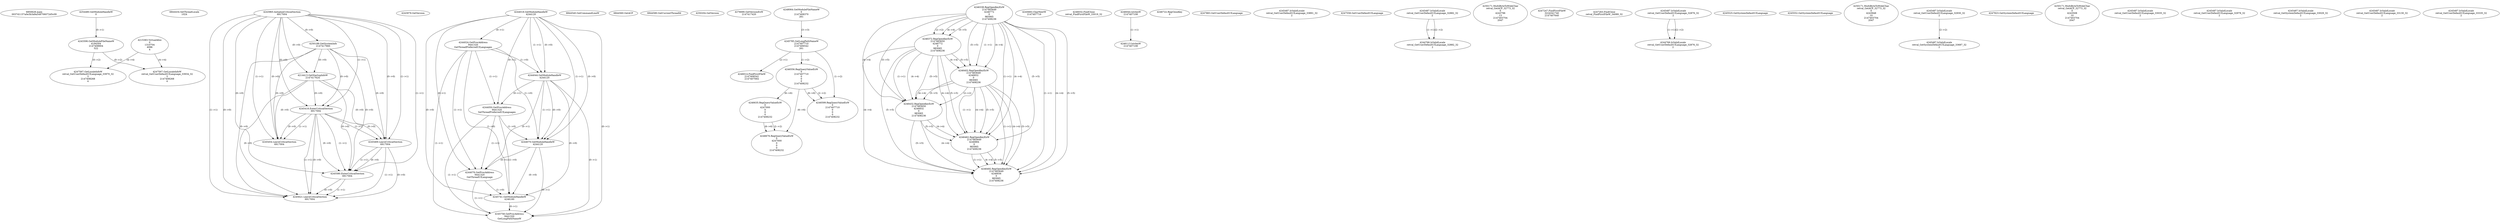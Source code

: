 // Global SCDG with merge call
digraph {
	0 [label="6850628.main
0037d1157a0e3b3a9a548706072d5c09"]
	1 [label="4254480.GetModuleHandleW
0"]
	2 [label="6844434.SetThreadLocale
1024"]
	3 [label="4243965.InitializeCriticalSection
6917004"]
	4 [label="4243979.GetVersion
"]
	5 [label="4244018.GetModuleHandleW
4244120"]
	6 [label="4244024.GetProcAddress
9441320
GetThreadPreferredUILanguages"]
	5 -> 6 [label="(0-->1)"]
	7 [label="4244044.GetModuleHandleW
4244120"]
	5 -> 7 [label="(1-->1)"]
	5 -> 7 [label="(0-->0)"]
	6 -> 7 [label="(1-->0)"]
	8 [label="4244050.GetProcAddress
9441320
SetThreadPreferredUILanguages"]
	5 -> 8 [label="(0-->1)"]
	6 -> 8 [label="(1-->1)"]
	7 -> 8 [label="(0-->1)"]
	9 [label="4244070.GetModuleHandleW
4244120"]
	5 -> 9 [label="(1-->1)"]
	7 -> 9 [label="(1-->1)"]
	5 -> 9 [label="(0-->0)"]
	6 -> 9 [label="(1-->0)"]
	7 -> 9 [label="(0-->0)"]
	8 -> 9 [label="(1-->0)"]
	10 [label="4244076.GetProcAddress
9441320
GetThreadUILanguage"]
	5 -> 10 [label="(0-->1)"]
	6 -> 10 [label="(1-->1)"]
	7 -> 10 [label="(0-->1)"]
	8 -> 10 [label="(1-->1)"]
	9 -> 10 [label="(0-->1)"]
	11 [label="4250188.GetSystemInfo
2147417660"]
	3 -> 11 [label="(0-->0)"]
	12 [label="6844540.GetCommandLineW
"]
	13 [label="4214413.GetStartupInfoW
2147417624"]
	3 -> 13 [label="(0-->0)"]
	11 -> 13 [label="(0-->0)"]
	14 [label="6844560.GetACP
"]
	15 [label="6844580.GetCurrentThreadId
"]
	16 [label="4250204.GetVersion
"]
	17 [label="4276690.GetVersionExW
2147417420"]
	18 [label="4243306.GetModuleFileNameW
4194304
2147408904
522"]
	1 -> 18 [label="(0-->1)"]
	19 [label="4248064.GetModuleFileNameW
0
2147408370
261"]
	20 [label="4215383.VirtualAlloc
0
1310704
4096
4"]
	21 [label="4246338.RegOpenKeyExW
2147483649
4246772
0
983065
2147408236"]
	22 [label="4246372.RegOpenKeyExW
2147483650
4246772
0
983065
2147408236"]
	21 -> 22 [label="(2-->2)"]
	21 -> 22 [label="(4-->4)"]
	21 -> 22 [label="(5-->5)"]
	23 [label="4246402.RegOpenKeyExW
2147483649
4246832
0
983065
2147408236"]
	21 -> 23 [label="(1-->1)"]
	21 -> 23 [label="(4-->4)"]
	22 -> 23 [label="(4-->4)"]
	21 -> 23 [label="(5-->5)"]
	22 -> 23 [label="(5-->5)"]
	24 [label="4246432.RegOpenKeyExW
2147483650
4246832
0
983065
2147408236"]
	22 -> 24 [label="(1-->1)"]
	23 -> 24 [label="(2-->2)"]
	21 -> 24 [label="(4-->4)"]
	22 -> 24 [label="(4-->4)"]
	23 -> 24 [label="(4-->4)"]
	21 -> 24 [label="(5-->5)"]
	22 -> 24 [label="(5-->5)"]
	23 -> 24 [label="(5-->5)"]
	25 [label="4246462.RegOpenKeyExW
2147483649
4246884
0
983065
2147408236"]
	21 -> 25 [label="(1-->1)"]
	23 -> 25 [label="(1-->1)"]
	21 -> 25 [label="(4-->4)"]
	22 -> 25 [label="(4-->4)"]
	23 -> 25 [label="(4-->4)"]
	24 -> 25 [label="(4-->4)"]
	21 -> 25 [label="(5-->5)"]
	22 -> 25 [label="(5-->5)"]
	23 -> 25 [label="(5-->5)"]
	24 -> 25 [label="(5-->5)"]
	26 [label="4245741.GetModuleHandleW
4246160"]
	5 -> 26 [label="(0-->0)"]
	6 -> 26 [label="(1-->0)"]
	7 -> 26 [label="(0-->0)"]
	8 -> 26 [label="(1-->0)"]
	9 -> 26 [label="(0-->0)"]
	10 -> 26 [label="(1-->0)"]
	27 [label="4245758.GetProcAddress
9441320
GetLongPathNameW"]
	5 -> 27 [label="(0-->1)"]
	6 -> 27 [label="(1-->1)"]
	7 -> 27 [label="(0-->1)"]
	8 -> 27 [label="(1-->1)"]
	9 -> 27 [label="(0-->1)"]
	10 -> 27 [label="(1-->1)"]
	26 -> 27 [label="(0-->1)"]
	28 [label="4245785.GetLongPathNameW
2147407710
2147406542
261"]
	19 -> 28 [label="(3-->3)"]
	29 [label="4245683.CharNextW
2147407716"]
	30 [label="4246014.FindFirstFileW
2147406542
2147407064"]
	28 -> 30 [label="(2-->1)"]
	31 [label="4246032.FindClose
retval_FindFirstFileW_33019_32"]
	32 [label="4246044.lstrlenW
2147407108"]
	33 [label="4246113.lstrlenW
2147407108"]
	32 -> 33 [label="(1-->1)"]
	34 [label="4246556.RegQueryValueExW
0
2147407710
0
0
0
2147408232"]
	28 -> 34 [label="(1-->2)"]
	35 [label="4246599.RegQueryValueExW
0
2147407710
0
0
0
2147408232"]
	28 -> 35 [label="(1-->2)"]
	34 -> 35 [label="(2-->2)"]
	34 -> 35 [label="(6-->6)"]
	36 [label="4246722.RegCloseKey
0"]
	37 [label="4247883.GetUserDefaultUILanguage
"]
	38 [label="4245418.EnterCriticalSection
6917004"]
	3 -> 38 [label="(1-->1)"]
	3 -> 38 [label="(0-->0)"]
	11 -> 38 [label="(0-->0)"]
	13 -> 38 [label="(0-->0)"]
	39 [label="4245469.LeaveCriticalSection
6917004"]
	3 -> 39 [label="(1-->1)"]
	38 -> 39 [label="(1-->1)"]
	3 -> 39 [label="(0-->0)"]
	11 -> 39 [label="(0-->0)"]
	13 -> 39 [label="(0-->0)"]
	38 -> 39 [label="(0-->0)"]
	40 [label="4245487.IsValidLocale
retval_GetUserDefaultUILanguage_33891_32
2"]
	41 [label="4245580.EnterCriticalSection
6917004"]
	3 -> 41 [label="(1-->1)"]
	38 -> 41 [label="(1-->1)"]
	39 -> 41 [label="(1-->1)"]
	3 -> 41 [label="(0-->0)"]
	11 -> 41 [label="(0-->0)"]
	13 -> 41 [label="(0-->0)"]
	38 -> 41 [label="(0-->0)"]
	39 -> 41 [label="(0-->0)"]
	42 [label="4245621.LeaveCriticalSection
6917004"]
	3 -> 42 [label="(1-->1)"]
	38 -> 42 [label="(1-->1)"]
	39 -> 42 [label="(1-->1)"]
	41 -> 42 [label="(1-->1)"]
	3 -> 42 [label="(0-->0)"]
	11 -> 42 [label="(0-->0)"]
	13 -> 42 [label="(0-->0)"]
	38 -> 42 [label="(0-->0)"]
	39 -> 42 [label="(0-->0)"]
	41 -> 42 [label="(0-->0)"]
	43 [label="4247558.GetUserDefaultUILanguage
"]
	44 [label="4247567.GetLocaleInfoW
retval_GetUserDefaultUILanguage_33970_32
3
2147408268
4"]
	18 -> 44 [label="(0-->2)"]
	20 -> 44 [label="(4-->4)"]
	45 [label="4246635.RegQueryValueExW
0
4247000
0
0
0
2147408232"]
	34 -> 45 [label="(6-->6)"]
	46 [label="4246676.RegQueryValueExW
0
4247000
0
0
0
2147408232"]
	45 -> 46 [label="(2-->2)"]
	34 -> 46 [label="(6-->6)"]
	45 -> 46 [label="(6-->6)"]
	47 [label="4245487.IsValidLocale
retval_GetUserDefaultUILanguage_32882_32
2"]
	48 [label="4250171.MultiByteToWideChar
retval_GetACP_32773_32
0
4243796
13
2147403704
2047"]
	49 [label="4245454.LeaveCriticalSection
6917004"]
	3 -> 49 [label="(1-->1)"]
	38 -> 49 [label="(1-->1)"]
	3 -> 49 [label="(0-->0)"]
	11 -> 49 [label="(0-->0)"]
	13 -> 49 [label="(0-->0)"]
	38 -> 49 [label="(0-->0)"]
	50 [label="4247567.GetLocaleInfoW
retval_GetUserDefaultUILanguage_33934_32
3
2147408268
4"]
	18 -> 50 [label="(0-->2)"]
	20 -> 50 [label="(4-->4)"]
	51 [label="4247247.FindFirstFileW
3224341740
2147407640"]
	52 [label="4247263.FindClose
retval_FindFirstFileW_34089_32"]
	53 [label="4245487.IsValidLocale
retval_GetUserDefaultUILanguage_32876_32
2"]
	54 [label="4244766.IsValidLocale
retval_GetUserDefaultUILanguage_32876_32
2"]
	53 -> 54 [label="(1-->1)"]
	53 -> 54 [label="(2-->2)"]
	55 [label="4245525.GetSystemDefaultUILanguage
"]
	56 [label="4245552.GetSystemDefaultUILanguage
"]
	57 [label="4250171.MultiByteToWideChar
retval_GetACP_32773_32
0
4243948
10
2147403704
2047"]
	58 [label="4245487.IsValidLocale
retval_GetUserDefaultUILanguage_32930_32
2"]
	59 [label="4247923.GetSystemDefaultUILanguage
"]
	60 [label="4245487.IsValidLocale
retval_GetSystemDefaultUILanguage_33687_32
2"]
	58 -> 60 [label="(2-->2)"]
	61 [label="4250171.MultiByteToWideChar
retval_GetACP_32773_32
0
4243508
10
2147403704
2047"]
	62 [label="4244766.IsValidLocale
retval_GetUserDefaultUILanguage_32882_32
2"]
	47 -> 62 [label="(1-->1)"]
	47 -> 62 [label="(2-->2)"]
	63 [label="4245487.IsValidLocale
retval_GetUserDefaultUILanguage_33035_32
2"]
	64 [label="4246492.RegOpenKeyExW
2147483649
4246936
0
983065
2147408236"]
	21 -> 64 [label="(1-->1)"]
	23 -> 64 [label="(1-->1)"]
	25 -> 64 [label="(1-->1)"]
	21 -> 64 [label="(4-->4)"]
	22 -> 64 [label="(4-->4)"]
	23 -> 64 [label="(4-->4)"]
	24 -> 64 [label="(4-->4)"]
	25 -> 64 [label="(4-->4)"]
	21 -> 64 [label="(5-->5)"]
	22 -> 64 [label="(5-->5)"]
	23 -> 64 [label="(5-->5)"]
	24 -> 64 [label="(5-->5)"]
	25 -> 64 [label="(5-->5)"]
	65 [label="4245487.IsValidLocale
retval_GetUserDefaultUILanguage_32978_32
2"]
	66 [label="4245487.IsValidLocale
retval_GetSystemDefaultUILanguage_33029_32
2"]
	67 [label="4245487.IsValidLocale
retval_GetUserDefaultUILanguage_33130_32
2"]
	68 [label="4245487.IsValidLocale
retval_GetUserDefaultUILanguage_33335_32
2"]
}

